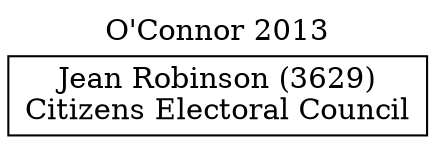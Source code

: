 // House preference flow
digraph "Jean Robinson (3629)_O'Connor_2013" {
	graph [label="O'Connor 2013" labelloc=t mclimit=10]
	node [shape=box]
	"Jean Robinson (3629)" [label="Jean Robinson (3629)
Citizens Electoral Council"]
}
